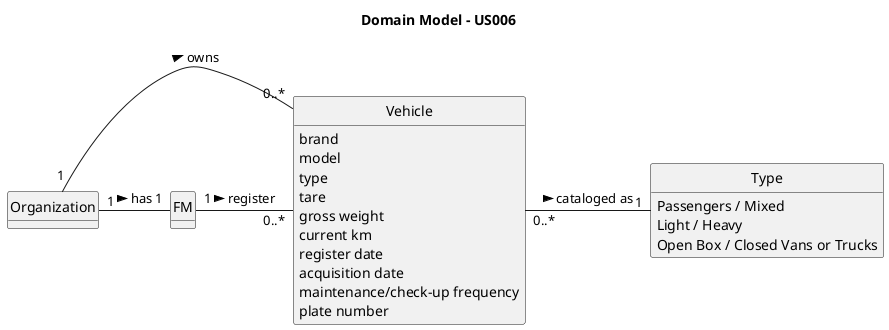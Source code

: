 @startuml
skinparam monochrome true
skinparam packageStyle rectangle
skinparam shadowing false

skinparam classAttributeIconSize 0

hide circle
hide methods

title Domain Model - US006

class Organization {
}

class Vehicle {
    brand
    model
    type
    tare
    gross weight
    current km
    register date
    acquisition date
    maintenance/check-up frequency
    plate number
}

class FM {
}

class Type {
    Passengers / Mixed
    Light / Heavy
    Open Box / Closed Vans or Trucks
}

Organization "1" - "1" FM : has >
Organization "1" - "0..*" Vehicle : owns >
FM "1" - "0..*" Vehicle : register >
Vehicle "0..*" - "1" Type : cataloged as >

@enduml